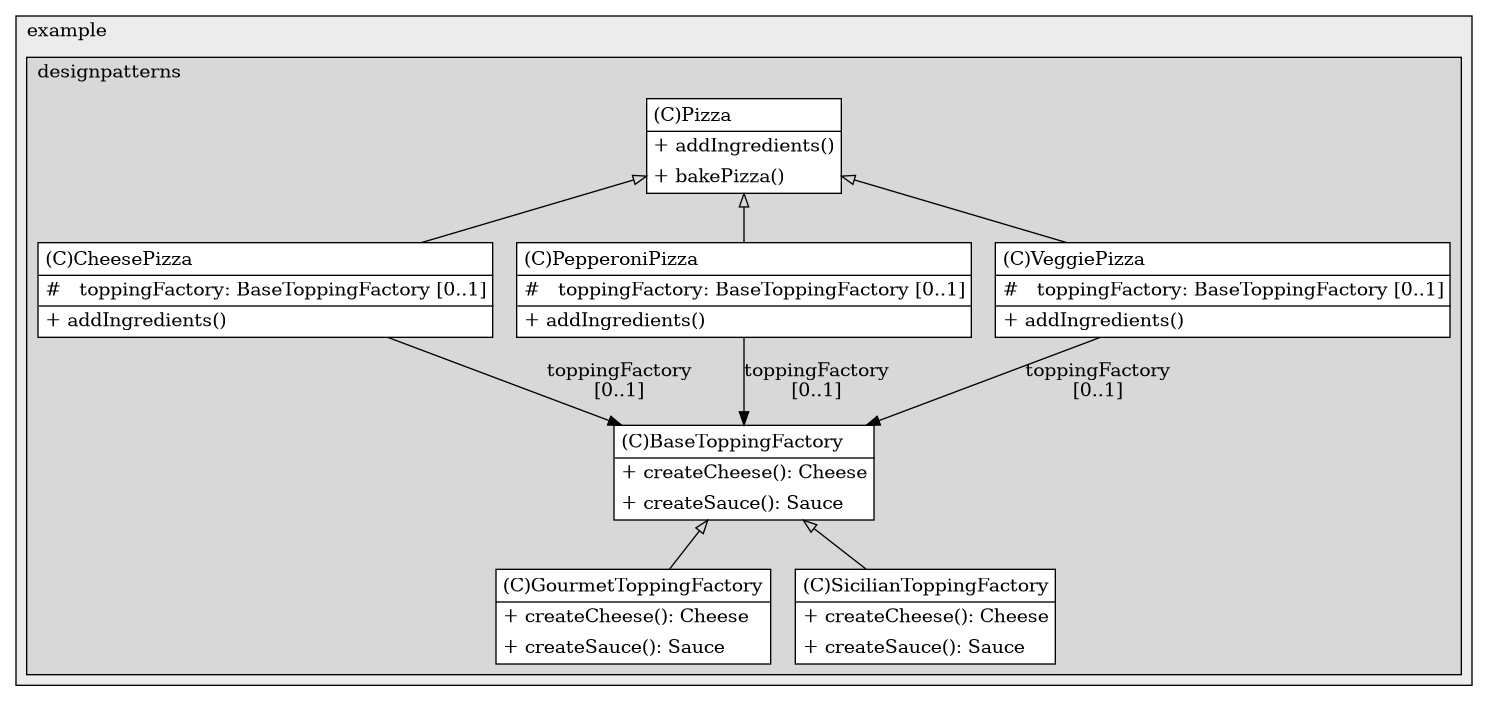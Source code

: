 @startuml

/' diagram meta data start
config=StructureConfiguration;
{
  "projectClassification": {
    "searchMode": "OpenProject", // OpenProject, AllProjects
    "includedProjects": "",
    "pathEndKeywords": "*.impl",
    "isClientPath": "",
    "isClientName": "",
    "isTestPath": "",
    "isTestName": "",
    "isMappingPath": "",
    "isMappingName": "",
    "isDataAccessPath": "",
    "isDataAccessName": "",
    "isDataStructurePath": "",
    "isDataStructureName": "",
    "isInterfaceStructuresPath": "",
    "isInterfaceStructuresName": "",
    "isEntryPointPath": "",
    "isEntryPointName": "",
    "treatFinalFieldsAsMandatory": false
  },
  "graphRestriction": {
    "classPackageExcludeFilter": "",
    "classPackageIncludeFilter": "",
    "classNameExcludeFilter": "",
    "classNameIncludeFilter": "",
    "methodNameExcludeFilter": "",
    "methodNameIncludeFilter": "",
    "removeByInheritance": "", // inheritance/annotation based filtering is done in a second step
    "removeByAnnotation": "",
    "removeByClassPackage": "", // cleanup the graph after inheritance/annotation based filtering is done
    "removeByClassName": "",
    "cutMappings": false,
    "cutEnum": true,
    "cutTests": true,
    "cutClient": true,
    "cutDataAccess": false,
    "cutInterfaceStructures": false,
    "cutDataStructures": false,
    "cutGetterAndSetter": true,
    "cutConstructors": true
  },
  "graphTraversal": {
    "forwardDepth": 6,
    "backwardDepth": 6,
    "classPackageExcludeFilter": "",
    "classPackageIncludeFilter": "",
    "classNameExcludeFilter": "",
    "classNameIncludeFilter": "",
    "methodNameExcludeFilter": "",
    "methodNameIncludeFilter": "",
    "hideMappings": false,
    "hideDataStructures": false,
    "hidePrivateMethods": true,
    "hideInterfaceCalls": true, // indirection: implementation -> interface (is hidden) -> implementation
    "onlyShowApplicationEntryPoints": false, // root node is included
    "useMethodCallsForStructureDiagram": "ForwardOnly" // ForwardOnly, BothDirections, No
  },
  "details": {
    "aggregation": "GroupByClass", // ByClass, GroupByClass, None
    "showClassGenericTypes": true,
    "showMethods": true,
    "showMethodParameterNames": true,
    "showMethodParameterTypes": true,
    "showMethodReturnType": true,
    "showPackageLevels": 2,
    "showDetailedClassStructure": true
  },
  "rootClass": "org.example.designpatterns.creational.abstactfactory.pizza.Pizza",
  "extensionCallbackMethod": "" // qualified.class.name#methodName - signature: public static String method(String)
}
diagram meta data end '/



digraph g {
    rankdir="TB"
    splines=polyline
    

'nodes 
subgraph cluster_1322970774 { 
   	label=example
	labeljust=l
	fillcolor="#ececec"
	style=filled
   
   subgraph cluster_1611567195 { 
   	label=designpatterns
	labeljust=l
	fillcolor="#d8d8d8"
	style=filled
   
   BaseToppingFactory465577543[
	label=<<TABLE BORDER="1" CELLBORDER="0" CELLPADDING="4" CELLSPACING="0">
<TR><TD ALIGN="LEFT" >(C)BaseToppingFactory</TD></TR>
<HR/>
<TR><TD ALIGN="LEFT" >+ createCheese(): Cheese</TD></TR>
<TR><TD ALIGN="LEFT" >+ createSauce(): Sauce</TD></TR>
</TABLE>>
	style=filled
	margin=0
	shape=plaintext
	fillcolor="#FFFFFF"
];

CheesePizza465577543[
	label=<<TABLE BORDER="1" CELLBORDER="0" CELLPADDING="4" CELLSPACING="0">
<TR><TD ALIGN="LEFT" >(C)CheesePizza</TD></TR>
<HR/>
<TR><TD ALIGN="LEFT" >#   toppingFactory: BaseToppingFactory [0..1]</TD></TR>
<HR/>
<TR><TD ALIGN="LEFT" >+ addIngredients()</TD></TR>
</TABLE>>
	style=filled
	margin=0
	shape=plaintext
	fillcolor="#FFFFFF"
];

GourmetToppingFactory465577543[
	label=<<TABLE BORDER="1" CELLBORDER="0" CELLPADDING="4" CELLSPACING="0">
<TR><TD ALIGN="LEFT" >(C)GourmetToppingFactory</TD></TR>
<HR/>
<TR><TD ALIGN="LEFT" >+ createCheese(): Cheese</TD></TR>
<TR><TD ALIGN="LEFT" >+ createSauce(): Sauce</TD></TR>
</TABLE>>
	style=filled
	margin=0
	shape=plaintext
	fillcolor="#FFFFFF"
];

PepperoniPizza465577543[
	label=<<TABLE BORDER="1" CELLBORDER="0" CELLPADDING="4" CELLSPACING="0">
<TR><TD ALIGN="LEFT" >(C)PepperoniPizza</TD></TR>
<HR/>
<TR><TD ALIGN="LEFT" >#   toppingFactory: BaseToppingFactory [0..1]</TD></TR>
<HR/>
<TR><TD ALIGN="LEFT" >+ addIngredients()</TD></TR>
</TABLE>>
	style=filled
	margin=0
	shape=plaintext
	fillcolor="#FFFFFF"
];

Pizza465577543[
	label=<<TABLE BORDER="1" CELLBORDER="0" CELLPADDING="4" CELLSPACING="0">
<TR><TD ALIGN="LEFT" >(C)Pizza</TD></TR>
<HR/>
<TR><TD ALIGN="LEFT" >+ addIngredients()</TD></TR>
<TR><TD ALIGN="LEFT" >+ bakePizza()</TD></TR>
</TABLE>>
	style=filled
	margin=0
	shape=plaintext
	fillcolor="#FFFFFF"
];

SicilianToppingFactory465577543[
	label=<<TABLE BORDER="1" CELLBORDER="0" CELLPADDING="4" CELLSPACING="0">
<TR><TD ALIGN="LEFT" >(C)SicilianToppingFactory</TD></TR>
<HR/>
<TR><TD ALIGN="LEFT" >+ createCheese(): Cheese</TD></TR>
<TR><TD ALIGN="LEFT" >+ createSauce(): Sauce</TD></TR>
</TABLE>>
	style=filled
	margin=0
	shape=plaintext
	fillcolor="#FFFFFF"
];

VeggiePizza465577543[
	label=<<TABLE BORDER="1" CELLBORDER="0" CELLPADDING="4" CELLSPACING="0">
<TR><TD ALIGN="LEFT" >(C)VeggiePizza</TD></TR>
<HR/>
<TR><TD ALIGN="LEFT" >#   toppingFactory: BaseToppingFactory [0..1]</TD></TR>
<HR/>
<TR><TD ALIGN="LEFT" >+ addIngredients()</TD></TR>
</TABLE>>
	style=filled
	margin=0
	shape=plaintext
	fillcolor="#FFFFFF"
];
} 
} 

'edges    
BaseToppingFactory465577543 -> GourmetToppingFactory465577543[arrowhead=none, arrowtail=empty, dir=both];
BaseToppingFactory465577543 -> SicilianToppingFactory465577543[arrowhead=none, arrowtail=empty, dir=both];
CheesePizza465577543 -> BaseToppingFactory465577543[label="toppingFactory
[0..1]"];
PepperoniPizza465577543 -> BaseToppingFactory465577543[label="toppingFactory
[0..1]"];
Pizza465577543 -> CheesePizza465577543[arrowhead=none, arrowtail=empty, dir=both];
Pizza465577543 -> PepperoniPizza465577543[arrowhead=none, arrowtail=empty, dir=both];
Pizza465577543 -> VeggiePizza465577543[arrowhead=none, arrowtail=empty, dir=both];
VeggiePizza465577543 -> BaseToppingFactory465577543[label="toppingFactory
[0..1]"];
    
}
@enduml